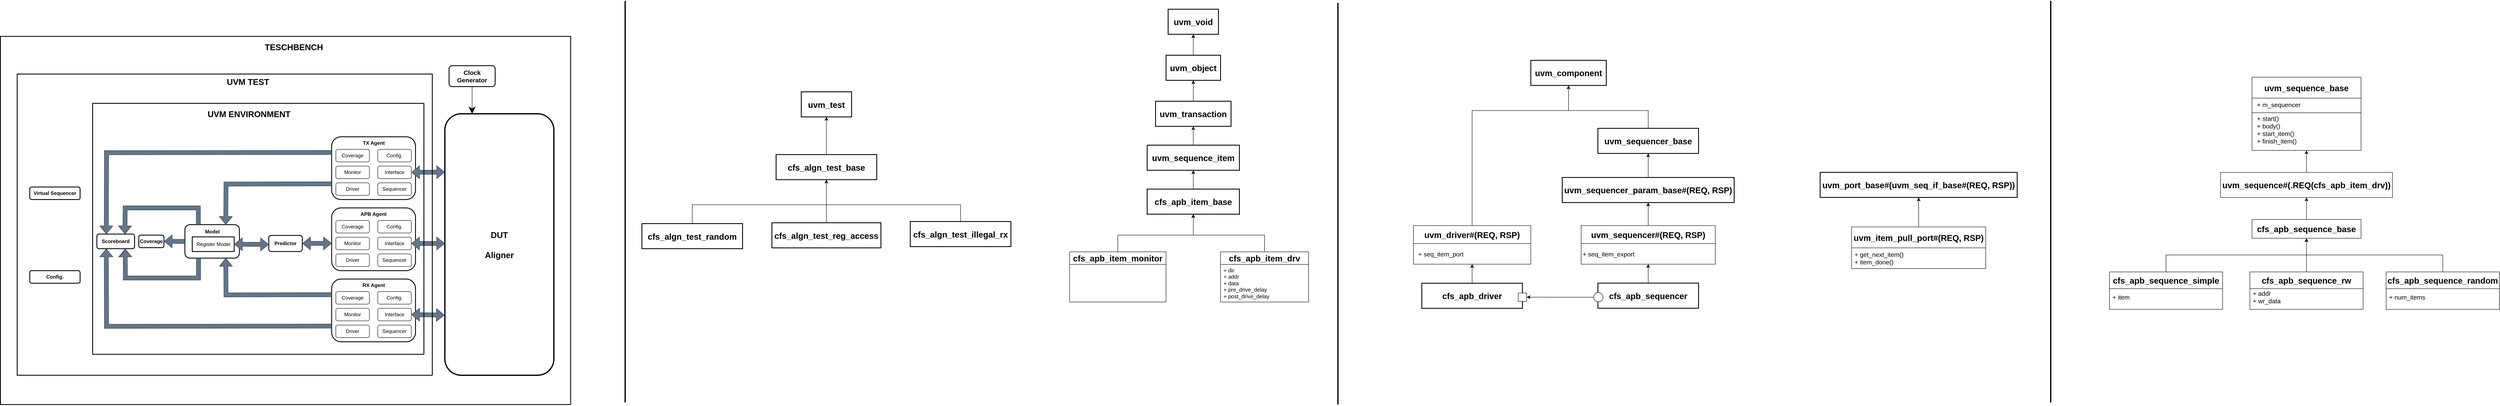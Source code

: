 <mxfile version="28.1.2">
  <diagram name="Page-1" id="d09i-FvGpK7I-06Naf2z">
    <mxGraphModel dx="1426" dy="798" grid="1" gridSize="10" guides="1" tooltips="1" connect="1" arrows="1" fold="1" page="1" pageScale="1" pageWidth="1700" pageHeight="1100" math="0" shadow="0">
      <root>
        <mxCell id="0" />
        <mxCell id="1" parent="0" />
        <mxCell id="IxgDzOvlVStUuDyqr5QU-64" value="&lt;b&gt;&lt;font style=&quot;font-size: 20px;&quot;&gt;TESCHBENCH&lt;/font&gt;&lt;/b&gt;" style="text;html=1;align=center;verticalAlign=middle;whiteSpace=wrap;rounded=0;" parent="1" vertex="1">
          <mxGeometry x="880" y="180" width="60" height="30" as="geometry" />
        </mxCell>
        <mxCell id="IxgDzOvlVStUuDyqr5QU-65" value="" style="edgeStyle=orthogonalEdgeStyle;rounded=0;orthogonalLoop=1;jettySize=auto;html=1;" parent="1" source="IxgDzOvlVStUuDyqr5QU-66" target="IxgDzOvlVStUuDyqr5QU-81" edge="1">
          <mxGeometry relative="1" as="geometry" />
        </mxCell>
        <mxCell id="IxgDzOvlVStUuDyqr5QU-66" value="&lt;font style=&quot;font-size: 20px;&quot;&gt;&lt;b&gt;DUT&lt;br&gt;&lt;br&gt;Aligner&lt;/b&gt;&lt;/font&gt;" style="rounded=1;whiteSpace=wrap;html=1;strokeWidth=3;" parent="1" vertex="1">
          <mxGeometry x="1270" y="355" width="260" height="625" as="geometry" />
        </mxCell>
        <mxCell id="IxgDzOvlVStUuDyqr5QU-67" value="" style="rounded=1;whiteSpace=wrap;html=1;strokeWidth=2;" parent="1" vertex="1">
          <mxGeometry x="1000" y="410" width="200" height="150" as="geometry" />
        </mxCell>
        <mxCell id="IxgDzOvlVStUuDyqr5QU-68" value="Sequencer" style="rounded=1;whiteSpace=wrap;html=1;" parent="1" vertex="1">
          <mxGeometry x="1110" y="520" width="80" height="30" as="geometry" />
        </mxCell>
        <mxCell id="IxgDzOvlVStUuDyqr5QU-69" value="Driver" style="rounded=1;whiteSpace=wrap;html=1;" parent="1" vertex="1">
          <mxGeometry x="1010" y="520" width="80" height="30" as="geometry" />
        </mxCell>
        <mxCell id="IxgDzOvlVStUuDyqr5QU-70" value="Monitor" style="rounded=1;whiteSpace=wrap;html=1;" parent="1" vertex="1">
          <mxGeometry x="1010" y="480" width="80" height="30" as="geometry" />
        </mxCell>
        <mxCell id="IxgDzOvlVStUuDyqr5QU-71" value="Coverage" style="rounded=1;whiteSpace=wrap;html=1;" parent="1" vertex="1">
          <mxGeometry x="1010" y="440" width="80" height="30" as="geometry" />
        </mxCell>
        <mxCell id="IxgDzOvlVStUuDyqr5QU-72" value="Config." style="rounded=1;whiteSpace=wrap;html=1;" parent="1" vertex="1">
          <mxGeometry x="1110" y="440" width="80" height="30" as="geometry" />
        </mxCell>
        <mxCell id="IxgDzOvlVStUuDyqr5QU-73" value="Interface" style="rounded=1;whiteSpace=wrap;html=1;" parent="1" vertex="1">
          <mxGeometry x="1110" y="480" width="80" height="30" as="geometry" />
        </mxCell>
        <mxCell id="IxgDzOvlVStUuDyqr5QU-74" value="" style="rounded=1;whiteSpace=wrap;html=1;strokeWidth=2;" parent="1" vertex="1">
          <mxGeometry x="1000" y="580" width="200" height="150" as="geometry" />
        </mxCell>
        <mxCell id="IxgDzOvlVStUuDyqr5QU-75" value="Sequencer" style="rounded=1;whiteSpace=wrap;html=1;" parent="1" vertex="1">
          <mxGeometry x="1110" y="690" width="80" height="30" as="geometry" />
        </mxCell>
        <mxCell id="IxgDzOvlVStUuDyqr5QU-76" value="&lt;b&gt;TX Agent&lt;/b&gt;" style="text;html=1;align=center;verticalAlign=middle;whiteSpace=wrap;rounded=0;" parent="1" vertex="1">
          <mxGeometry x="1062.5" y="410" width="75" height="30" as="geometry" />
        </mxCell>
        <mxCell id="IxgDzOvlVStUuDyqr5QU-77" value="Driver" style="rounded=1;whiteSpace=wrap;html=1;" parent="1" vertex="1">
          <mxGeometry x="1010" y="690" width="80" height="30" as="geometry" />
        </mxCell>
        <mxCell id="IxgDzOvlVStUuDyqr5QU-78" value="Monitor" style="rounded=1;whiteSpace=wrap;html=1;" parent="1" vertex="1">
          <mxGeometry x="1010" y="650" width="80" height="30" as="geometry" />
        </mxCell>
        <mxCell id="IxgDzOvlVStUuDyqr5QU-79" value="Coverage" style="rounded=1;whiteSpace=wrap;html=1;" parent="1" vertex="1">
          <mxGeometry x="1010" y="610" width="80" height="30" as="geometry" />
        </mxCell>
        <mxCell id="IxgDzOvlVStUuDyqr5QU-80" value="Config." style="rounded=1;whiteSpace=wrap;html=1;" parent="1" vertex="1">
          <mxGeometry x="1110" y="610" width="80" height="30" as="geometry" />
        </mxCell>
        <mxCell id="IxgDzOvlVStUuDyqr5QU-81" value="Interface" style="rounded=1;whiteSpace=wrap;html=1;" parent="1" vertex="1">
          <mxGeometry x="1110" y="650" width="80" height="30" as="geometry" />
        </mxCell>
        <mxCell id="IxgDzOvlVStUuDyqr5QU-82" value="" style="rounded=1;whiteSpace=wrap;html=1;strokeWidth=2;" parent="1" vertex="1">
          <mxGeometry x="1000" y="750" width="200" height="150" as="geometry" />
        </mxCell>
        <mxCell id="IxgDzOvlVStUuDyqr5QU-83" value="Sequencer" style="rounded=1;whiteSpace=wrap;html=1;" parent="1" vertex="1">
          <mxGeometry x="1110" y="860" width="80" height="30" as="geometry" />
        </mxCell>
        <mxCell id="IxgDzOvlVStUuDyqr5QU-84" value="&lt;b&gt;RX Agent&lt;/b&gt;" style="text;html=1;align=center;verticalAlign=middle;whiteSpace=wrap;rounded=0;" parent="1" vertex="1">
          <mxGeometry x="1062.5" y="750" width="75" height="30" as="geometry" />
        </mxCell>
        <mxCell id="IxgDzOvlVStUuDyqr5QU-85" value="Driver" style="rounded=1;whiteSpace=wrap;html=1;" parent="1" vertex="1">
          <mxGeometry x="1010" y="860" width="80" height="30" as="geometry" />
        </mxCell>
        <mxCell id="IxgDzOvlVStUuDyqr5QU-86" value="Monitor" style="rounded=1;whiteSpace=wrap;html=1;" parent="1" vertex="1">
          <mxGeometry x="1010" y="820" width="80" height="30" as="geometry" />
        </mxCell>
        <mxCell id="IxgDzOvlVStUuDyqr5QU-87" value="Coverage" style="rounded=1;whiteSpace=wrap;html=1;" parent="1" vertex="1">
          <mxGeometry x="1010" y="780" width="80" height="30" as="geometry" />
        </mxCell>
        <mxCell id="IxgDzOvlVStUuDyqr5QU-88" value="Config." style="rounded=1;whiteSpace=wrap;html=1;" parent="1" vertex="1">
          <mxGeometry x="1110" y="780" width="80" height="30" as="geometry" />
        </mxCell>
        <mxCell id="IxgDzOvlVStUuDyqr5QU-89" value="Interface" style="rounded=1;whiteSpace=wrap;html=1;" parent="1" vertex="1">
          <mxGeometry x="1110" y="820" width="80" height="30" as="geometry" />
        </mxCell>
        <mxCell id="IxgDzOvlVStUuDyqr5QU-90" value="" style="shape=flexArrow;endArrow=classic;startArrow=classic;html=1;rounded=0;entryX=1;entryY=0.5;entryDx=0;entryDy=0;fillColor=#647687;strokeColor=#314354;exitX=0;exitY=0.223;exitDx=0;exitDy=0;exitPerimeter=0;" parent="1" source="IxgDzOvlVStUuDyqr5QU-66" target="IxgDzOvlVStUuDyqr5QU-73" edge="1">
          <mxGeometry width="100" height="100" relative="1" as="geometry">
            <mxPoint x="1260" y="495" as="sourcePoint" />
            <mxPoint x="970" y="550" as="targetPoint" />
          </mxGeometry>
        </mxCell>
        <mxCell id="IxgDzOvlVStUuDyqr5QU-91" value="" style="shape=flexArrow;endArrow=classic;startArrow=classic;html=1;rounded=0;entryX=1;entryY=0.5;entryDx=0;entryDy=0;fillColor=#647687;strokeColor=#314354;exitX=0;exitY=0.496;exitDx=0;exitDy=0;exitPerimeter=0;" parent="1" source="IxgDzOvlVStUuDyqr5QU-66" target="IxgDzOvlVStUuDyqr5QU-81" edge="1">
          <mxGeometry width="100" height="100" relative="1" as="geometry">
            <mxPoint x="1250" y="660" as="sourcePoint" />
            <mxPoint x="1190" y="664.8" as="targetPoint" />
          </mxGeometry>
        </mxCell>
        <mxCell id="IxgDzOvlVStUuDyqr5QU-92" value="" style="shape=flexArrow;endArrow=classic;startArrow=classic;html=1;rounded=0;fillColor=#647687;strokeColor=#314354;exitX=-0.003;exitY=0.77;exitDx=0;exitDy=0;exitPerimeter=0;entryX=1;entryY=0.5;entryDx=0;entryDy=0;" parent="1" source="IxgDzOvlVStUuDyqr5QU-66" target="IxgDzOvlVStUuDyqr5QU-89" edge="1">
          <mxGeometry width="100" height="100" relative="1" as="geometry">
            <mxPoint x="1270" y="834.5" as="sourcePoint" />
            <mxPoint x="1191" y="836" as="targetPoint" />
          </mxGeometry>
        </mxCell>
        <mxCell id="IxgDzOvlVStUuDyqr5QU-93" value="&lt;b&gt;APB Agent&lt;/b&gt;" style="text;html=1;align=center;verticalAlign=middle;whiteSpace=wrap;rounded=0;" parent="1" vertex="1">
          <mxGeometry x="1065" y="580" width="70" height="30" as="geometry" />
        </mxCell>
        <mxCell id="IxgDzOvlVStUuDyqr5QU-94" value="&lt;b&gt;Predictor&lt;/b&gt;" style="rounded=1;whiteSpace=wrap;html=1;strokeWidth=2;" parent="1" vertex="1">
          <mxGeometry x="850" y="645.75" width="80" height="38.5" as="geometry" />
        </mxCell>
        <mxCell id="IxgDzOvlVStUuDyqr5QU-95" value="" style="rounded=1;whiteSpace=wrap;html=1;strokeWidth=2;" parent="1" vertex="1">
          <mxGeometry x="650" y="620" width="130" height="80" as="geometry" />
        </mxCell>
        <mxCell id="IxgDzOvlVStUuDyqr5QU-96" value="&lt;b&gt;Model&lt;/b&gt;" style="text;html=1;align=center;verticalAlign=middle;whiteSpace=wrap;rounded=0;" parent="1" vertex="1">
          <mxGeometry x="682.5" y="623" width="65" height="27" as="geometry" />
        </mxCell>
        <mxCell id="IxgDzOvlVStUuDyqr5QU-97" value="Register Model" style="rounded=0;whiteSpace=wrap;html=1;strokeWidth=2;" parent="1" vertex="1">
          <mxGeometry x="667.5" y="649.25" width="100" height="35" as="geometry" />
        </mxCell>
        <mxCell id="IxgDzOvlVStUuDyqr5QU-98" value="" style="shape=flexArrow;endArrow=classic;startArrow=classic;html=1;rounded=0;entryX=1;entryY=0.5;entryDx=0;entryDy=0;fillColor=#647687;strokeColor=#314354;exitX=0;exitY=0.565;exitDx=0;exitDy=0;exitPerimeter=0;" parent="1" source="IxgDzOvlVStUuDyqr5QU-74" edge="1">
          <mxGeometry width="100" height="100" relative="1" as="geometry">
            <mxPoint x="990" y="665" as="sourcePoint" />
            <mxPoint x="930" y="664.82" as="targetPoint" />
          </mxGeometry>
        </mxCell>
        <mxCell id="IxgDzOvlVStUuDyqr5QU-99" value="" style="shape=flexArrow;endArrow=classic;startArrow=classic;html=1;rounded=0;fillColor=#647687;strokeColor=#314354;exitX=0;exitY=0.565;exitDx=0;exitDy=0;exitPerimeter=0;entryX=1;entryY=0.5;entryDx=0;entryDy=0;" parent="1" target="IxgDzOvlVStUuDyqr5QU-97" edge="1">
          <mxGeometry width="100" height="100" relative="1" as="geometry">
            <mxPoint x="850" y="667.31" as="sourcePoint" />
            <mxPoint x="790" y="667" as="targetPoint" />
          </mxGeometry>
        </mxCell>
        <mxCell id="IxgDzOvlVStUuDyqr5QU-100" value="" style="shape=flexArrow;endArrow=classic;html=1;rounded=0;exitX=0;exitY=0.75;exitDx=0;exitDy=0;fillColor=#647687;strokeColor=#314354;entryX=0.75;entryY=0;entryDx=0;entryDy=0;" parent="1" source="IxgDzOvlVStUuDyqr5QU-67" target="IxgDzOvlVStUuDyqr5QU-95" edge="1">
          <mxGeometry width="50" height="50" relative="1" as="geometry">
            <mxPoint x="820" y="480" as="sourcePoint" />
            <mxPoint x="760" y="600" as="targetPoint" />
            <Array as="points">
              <mxPoint x="748" y="523" />
            </Array>
          </mxGeometry>
        </mxCell>
        <mxCell id="IxgDzOvlVStUuDyqr5QU-101" value="" style="shape=flexArrow;endArrow=classic;html=1;rounded=0;exitX=0;exitY=0.25;exitDx=0;exitDy=0;entryX=0.75;entryY=1;entryDx=0;entryDy=0;fillColor=#647687;strokeColor=#314354;" parent="1" source="IxgDzOvlVStUuDyqr5QU-82" target="IxgDzOvlVStUuDyqr5QU-95" edge="1">
          <mxGeometry width="50" height="50" relative="1" as="geometry">
            <mxPoint x="935" y="820" as="sourcePoint" />
            <mxPoint x="650" y="955" as="targetPoint" />
            <Array as="points">
              <mxPoint x="748" y="788" />
            </Array>
          </mxGeometry>
        </mxCell>
        <mxCell id="IxgDzOvlVStUuDyqr5QU-102" value="" style="shape=flexArrow;endArrow=classic;html=1;rounded=0;exitX=0;exitY=0.75;exitDx=0;exitDy=0;fillColor=#647687;strokeColor=#314354;entryX=0.25;entryY=1;entryDx=0;entryDy=0;" parent="1" source="IxgDzOvlVStUuDyqr5QU-82" target="IxgDzOvlVStUuDyqr5QU-106" edge="1">
          <mxGeometry width="50" height="50" relative="1" as="geometry">
            <mxPoint x="935" y="850" as="sourcePoint" />
            <mxPoint x="490" y="680" as="targetPoint" />
            <Array as="points">
              <mxPoint x="463" y="863" />
            </Array>
          </mxGeometry>
        </mxCell>
        <mxCell id="IxgDzOvlVStUuDyqr5QU-103" value="" style="shape=flexArrow;endArrow=classic;html=1;rounded=0;exitX=0;exitY=0.25;exitDx=0;exitDy=0;fillColor=#647687;strokeColor=#314354;entryX=0.25;entryY=0;entryDx=0;entryDy=0;" parent="1" source="IxgDzOvlVStUuDyqr5QU-67" target="IxgDzOvlVStUuDyqr5QU-106" edge="1">
          <mxGeometry width="50" height="50" relative="1" as="geometry">
            <mxPoint x="930" y="470" as="sourcePoint" />
            <mxPoint x="470" y="640" as="targetPoint" />
            <Array as="points">
              <mxPoint x="463" y="448" />
            </Array>
          </mxGeometry>
        </mxCell>
        <mxCell id="IxgDzOvlVStUuDyqr5QU-104" value="&lt;b&gt;Coverage&lt;/b&gt;" style="rounded=1;whiteSpace=wrap;html=1;strokeWidth=2;" parent="1" vertex="1">
          <mxGeometry x="540" y="645" width="60" height="30" as="geometry" />
        </mxCell>
        <mxCell id="IxgDzOvlVStUuDyqr5QU-105" value="" style="shape=flexArrow;endArrow=classic;html=1;rounded=0;exitX=0;exitY=0.5;exitDx=0;exitDy=0;entryX=1;entryY=0.5;entryDx=0;entryDy=0;fillColor=#647687;strokeColor=#314354;" parent="1" source="IxgDzOvlVStUuDyqr5QU-95" target="IxgDzOvlVStUuDyqr5QU-104" edge="1">
          <mxGeometry width="50" height="50" relative="1" as="geometry">
            <mxPoint x="530" y="740" as="sourcePoint" />
            <mxPoint x="580" y="690" as="targetPoint" />
          </mxGeometry>
        </mxCell>
        <mxCell id="IxgDzOvlVStUuDyqr5QU-106" value="&lt;b&gt;Scoreboard&lt;/b&gt;" style="rounded=1;whiteSpace=wrap;html=1;strokeWidth=2;" parent="1" vertex="1">
          <mxGeometry x="440" y="642.5" width="90" height="35" as="geometry" />
        </mxCell>
        <mxCell id="IxgDzOvlVStUuDyqr5QU-107" value="" style="shape=flexArrow;endArrow=classic;html=1;rounded=0;exitX=0.25;exitY=0;exitDx=0;exitDy=0;fillColor=#647687;strokeColor=#314354;entryX=0.75;entryY=0;entryDx=0;entryDy=0;" parent="1" edge="1">
          <mxGeometry width="50" height="50" relative="1" as="geometry">
            <mxPoint x="682" y="620" as="sourcePoint" />
            <mxPoint x="507" y="642.5" as="targetPoint" />
            <Array as="points">
              <mxPoint x="682" y="580" />
              <mxPoint x="507.5" y="580" />
            </Array>
          </mxGeometry>
        </mxCell>
        <mxCell id="IxgDzOvlVStUuDyqr5QU-108" value="" style="shape=flexArrow;endArrow=classic;html=1;rounded=0;exitX=0.25;exitY=1;exitDx=0;exitDy=0;fillColor=#647687;strokeColor=#314354;entryX=0.75;entryY=1;entryDx=0;entryDy=0;" parent="1" source="IxgDzOvlVStUuDyqr5QU-95" target="IxgDzOvlVStUuDyqr5QU-106" edge="1">
          <mxGeometry width="50" height="50" relative="1" as="geometry">
            <mxPoint x="682.5" y="787.5" as="sourcePoint" />
            <mxPoint x="507.5" y="810" as="targetPoint" />
            <Array as="points">
              <mxPoint x="682.5" y="747.5" />
              <mxPoint x="508" y="747.5" />
            </Array>
          </mxGeometry>
        </mxCell>
        <mxCell id="IxgDzOvlVStUuDyqr5QU-109" value="" style="endArrow=none;html=1;rounded=0;strokeWidth=2;" parent="1" edge="1">
          <mxGeometry width="50" height="50" relative="1" as="geometry">
            <mxPoint x="1240" y="980" as="sourcePoint" />
            <mxPoint x="1240" y="980" as="targetPoint" />
            <Array as="points">
              <mxPoint x="250" y="980" />
              <mxPoint x="250" y="260" />
              <mxPoint x="1240" y="260" />
            </Array>
          </mxGeometry>
        </mxCell>
        <mxCell id="IxgDzOvlVStUuDyqr5QU-110" value="&lt;b&gt;Virtual Sequencer&lt;/b&gt;" style="rounded=1;whiteSpace=wrap;html=1;strokeWidth=2;" parent="1" vertex="1">
          <mxGeometry x="280" y="530" width="120" height="30" as="geometry" />
        </mxCell>
        <mxCell id="IxgDzOvlVStUuDyqr5QU-111" value="&lt;b&gt;Config.&lt;/b&gt;" style="rounded=1;whiteSpace=wrap;html=1;strokeWidth=2;" parent="1" vertex="1">
          <mxGeometry x="280" y="730" width="120" height="30" as="geometry" />
        </mxCell>
        <mxCell id="IxgDzOvlVStUuDyqr5QU-112" value="&lt;font style=&quot;font-size: 20px;&quot;&gt;&lt;b&gt;UVM ENVIRONMENT&lt;/b&gt;&lt;/font&gt;" style="text;html=1;align=center;verticalAlign=middle;whiteSpace=wrap;rounded=0;" parent="1" vertex="1">
          <mxGeometry x="700" y="340" width="206.25" height="30" as="geometry" />
        </mxCell>
        <mxCell id="IxgDzOvlVStUuDyqr5QU-113" value="" style="endArrow=none;html=1;rounded=0;strokeWidth=2;" parent="1" edge="1">
          <mxGeometry width="50" height="50" relative="1" as="geometry">
            <mxPoint x="1220" y="930" as="sourcePoint" />
            <mxPoint x="1220" y="930" as="targetPoint" />
            <Array as="points">
              <mxPoint x="430" y="930" />
              <mxPoint x="430" y="330" />
              <mxPoint x="1220" y="330" />
            </Array>
          </mxGeometry>
        </mxCell>
        <mxCell id="IxgDzOvlVStUuDyqr5QU-114" value="&lt;font style=&quot;font-size: 20px;&quot;&gt;&lt;b&gt;UVM TEST&lt;/b&gt;&lt;/font&gt;" style="text;whiteSpace=wrap;html=1;" parent="1" vertex="1">
          <mxGeometry x="747.5" y="260" width="230" height="50" as="geometry" />
        </mxCell>
        <mxCell id="IxgDzOvlVStUuDyqr5QU-115" value="" style="endArrow=none;html=1;rounded=0;strokeWidth=2;" parent="1" edge="1">
          <mxGeometry width="50" height="50" relative="1" as="geometry">
            <mxPoint x="1570" y="1050" as="sourcePoint" />
            <mxPoint x="1570" y="1050" as="targetPoint" />
            <Array as="points">
              <mxPoint x="210" y="1050" />
              <mxPoint x="210" y="170" />
              <mxPoint x="1570" y="170" />
            </Array>
          </mxGeometry>
        </mxCell>
        <mxCell id="IxgDzOvlVStUuDyqr5QU-116" value="&lt;font style=&quot;font-size: 15px;&quot;&gt;Clock Generator&lt;/font&gt;" style="rounded=1;whiteSpace=wrap;html=1;strokeWidth=2;fontStyle=1" parent="1" vertex="1">
          <mxGeometry x="1280" y="240" width="110" height="50" as="geometry" />
        </mxCell>
        <mxCell id="IxgDzOvlVStUuDyqr5QU-117" value="" style="endArrow=classic;html=1;rounded=0;entryX=0.25;entryY=0;entryDx=0;entryDy=0;exitX=0.5;exitY=1;exitDx=0;exitDy=0;endSize=14;" parent="1" source="IxgDzOvlVStUuDyqr5QU-116" target="IxgDzOvlVStUuDyqr5QU-66" edge="1">
          <mxGeometry width="50" height="50" relative="1" as="geometry">
            <mxPoint x="1420" y="330" as="sourcePoint" />
            <mxPoint x="1470" y="280" as="targetPoint" />
          </mxGeometry>
        </mxCell>
        <mxCell id="IxgDzOvlVStUuDyqr5QU-118" value="&lt;font style=&quot;font-size: 20px;&quot;&gt;&lt;b&gt;uvm_test&lt;/b&gt;&lt;/font&gt;" style="rounded=0;whiteSpace=wrap;html=1;strokeWidth=2;" parent="1" vertex="1">
          <mxGeometry x="2120" y="302.5" width="120" height="60" as="geometry" />
        </mxCell>
        <mxCell id="IxgDzOvlVStUuDyqr5QU-119" value="&lt;font style=&quot;font-size: 20px;&quot;&gt;&lt;b&gt;cfs_algn_test_base&lt;/b&gt;&lt;/font&gt;" style="rounded=0;whiteSpace=wrap;html=1;strokeWidth=2;" parent="1" vertex="1">
          <mxGeometry x="2060" y="452.5" width="240" height="60" as="geometry" />
        </mxCell>
        <mxCell id="IxgDzOvlVStUuDyqr5QU-120" value="" style="endArrow=classic;html=1;rounded=0;entryX=0.5;entryY=1;entryDx=0;entryDy=0;exitX=0.5;exitY=0;exitDx=0;exitDy=0;" parent="1" source="IxgDzOvlVStUuDyqr5QU-119" target="IxgDzOvlVStUuDyqr5QU-118" edge="1">
          <mxGeometry width="50" height="50" relative="1" as="geometry">
            <mxPoint x="2060" y="442.5" as="sourcePoint" />
            <mxPoint x="2110" y="392.5" as="targetPoint" />
          </mxGeometry>
        </mxCell>
        <mxCell id="IxgDzOvlVStUuDyqr5QU-121" value="&lt;font style=&quot;font-size: 20px;&quot;&gt;&lt;b&gt;cfs_algn_test_reg_access&lt;/b&gt;&lt;/font&gt;" style="rounded=0;whiteSpace=wrap;html=1;strokeWidth=2;" parent="1" vertex="1">
          <mxGeometry x="2050" y="615.5" width="260" height="60" as="geometry" />
        </mxCell>
        <mxCell id="IxgDzOvlVStUuDyqr5QU-122" value="&lt;font style=&quot;font-size: 20px;&quot;&gt;&lt;b&gt;cfs_algn_test_illegal_rx&lt;/b&gt;&lt;/font&gt;" style="rounded=0;whiteSpace=wrap;html=1;strokeWidth=2;" parent="1" vertex="1">
          <mxGeometry x="2380" y="612.5" width="240" height="60" as="geometry" />
        </mxCell>
        <mxCell id="IxgDzOvlVStUuDyqr5QU-123" value="&lt;font style=&quot;font-size: 20px;&quot;&gt;&lt;b&gt;cfs_algn_test_random&lt;/b&gt;&lt;/font&gt;" style="rounded=0;whiteSpace=wrap;html=1;strokeWidth=2;" parent="1" vertex="1">
          <mxGeometry x="1740" y="617.5" width="240" height="60" as="geometry" />
        </mxCell>
        <mxCell id="IxgDzOvlVStUuDyqr5QU-124" value="" style="endArrow=classic;html=1;rounded=0;entryX=0.5;entryY=1;entryDx=0;entryDy=0;exitX=0.5;exitY=0;exitDx=0;exitDy=0;" parent="1" source="IxgDzOvlVStUuDyqr5QU-121" target="IxgDzOvlVStUuDyqr5QU-119" edge="1">
          <mxGeometry width="50" height="50" relative="1" as="geometry">
            <mxPoint x="2050" y="582.5" as="sourcePoint" />
            <mxPoint x="2100" y="532.5" as="targetPoint" />
          </mxGeometry>
        </mxCell>
        <mxCell id="IxgDzOvlVStUuDyqr5QU-125" value="" style="endArrow=none;html=1;rounded=0;exitX=0.5;exitY=0;exitDx=0;exitDy=0;" parent="1" source="IxgDzOvlVStUuDyqr5QU-122" edge="1">
          <mxGeometry width="50" height="50" relative="1" as="geometry">
            <mxPoint x="2360" y="522.5" as="sourcePoint" />
            <mxPoint x="2180" y="572.5" as="targetPoint" />
            <Array as="points">
              <mxPoint x="2500" y="572.5" />
            </Array>
          </mxGeometry>
        </mxCell>
        <mxCell id="IxgDzOvlVStUuDyqr5QU-126" value="" style="endArrow=none;html=1;rounded=0;exitX=0.5;exitY=0;exitDx=0;exitDy=0;" parent="1" source="IxgDzOvlVStUuDyqr5QU-123" edge="1">
          <mxGeometry width="50" height="50" relative="1" as="geometry">
            <mxPoint x="1940" y="572.5" as="sourcePoint" />
            <mxPoint x="2180" y="572.5" as="targetPoint" />
            <Array as="points">
              <mxPoint x="1860" y="572.5" />
            </Array>
          </mxGeometry>
        </mxCell>
        <mxCell id="ityYOa6PtRdiH1S2aEEl-2" value="&lt;font style=&quot;font-size: 20px;&quot;&gt;&lt;b&gt;uvm_void&lt;/b&gt;&lt;/font&gt;" style="rounded=0;whiteSpace=wrap;html=1;strokeWidth=2;" parent="1" vertex="1">
          <mxGeometry x="2995" y="105" width="120" height="60" as="geometry" />
        </mxCell>
        <mxCell id="ityYOa6PtRdiH1S2aEEl-4" value="&lt;font style=&quot;font-size: 20px;&quot;&gt;&lt;b&gt;uvm_object&lt;/b&gt;&lt;/font&gt;" style="rounded=0;whiteSpace=wrap;html=1;strokeWidth=2;" parent="1" vertex="1">
          <mxGeometry x="2990" y="215" width="130" height="60" as="geometry" />
        </mxCell>
        <mxCell id="ityYOa6PtRdiH1S2aEEl-5" value="&lt;font style=&quot;font-size: 20px;&quot;&gt;&lt;b&gt;uvm_transaction&lt;/b&gt;&lt;/font&gt;" style="rounded=0;whiteSpace=wrap;html=1;strokeWidth=2;" parent="1" vertex="1">
          <mxGeometry x="2965" y="325" width="180" height="60" as="geometry" />
        </mxCell>
        <mxCell id="ityYOa6PtRdiH1S2aEEl-6" value="&lt;font style=&quot;font-size: 20px;&quot;&gt;&lt;b&gt;uvm_sequence_item&lt;/b&gt;&lt;/font&gt;" style="rounded=0;whiteSpace=wrap;html=1;strokeWidth=2;" parent="1" vertex="1">
          <mxGeometry x="2945" y="430" width="220" height="60" as="geometry" />
        </mxCell>
        <mxCell id="ityYOa6PtRdiH1S2aEEl-7" value="&lt;font style=&quot;font-size: 20px;&quot;&gt;&lt;b&gt;cfs_apb_item_base&lt;/b&gt;&lt;/font&gt;" style="rounded=0;whiteSpace=wrap;html=1;strokeWidth=2;" parent="1" vertex="1">
          <mxGeometry x="2945" y="535" width="220" height="60" as="geometry" />
        </mxCell>
        <mxCell id="ityYOa6PtRdiH1S2aEEl-8" value="" style="endArrow=classic;html=1;rounded=0;entryX=0.5;entryY=1;entryDx=0;entryDy=0;exitX=0.5;exitY=0;exitDx=0;exitDy=0;" parent="1" source="ityYOa6PtRdiH1S2aEEl-4" target="ityYOa6PtRdiH1S2aEEl-2" edge="1">
          <mxGeometry width="50" height="50" relative="1" as="geometry">
            <mxPoint x="2875" y="225" as="sourcePoint" />
            <mxPoint x="2925" y="175" as="targetPoint" />
          </mxGeometry>
        </mxCell>
        <mxCell id="ityYOa6PtRdiH1S2aEEl-10" value="" style="endArrow=classic;html=1;rounded=0;entryX=0.5;entryY=1;entryDx=0;entryDy=0;exitX=0.5;exitY=0;exitDx=0;exitDy=0;" parent="1" source="ityYOa6PtRdiH1S2aEEl-5" target="ityYOa6PtRdiH1S2aEEl-4" edge="1">
          <mxGeometry width="50" height="50" relative="1" as="geometry">
            <mxPoint x="3045" y="295" as="sourcePoint" />
            <mxPoint x="3045" y="245" as="targetPoint" />
          </mxGeometry>
        </mxCell>
        <mxCell id="ityYOa6PtRdiH1S2aEEl-11" value="" style="endArrow=classic;html=1;rounded=0;entryX=0.5;entryY=1;entryDx=0;entryDy=0;exitX=0.5;exitY=0;exitDx=0;exitDy=0;" parent="1" source="ityYOa6PtRdiH1S2aEEl-6" target="ityYOa6PtRdiH1S2aEEl-5" edge="1">
          <mxGeometry width="50" height="50" relative="1" as="geometry">
            <mxPoint x="3015" y="375" as="sourcePoint" />
            <mxPoint x="3015" y="325" as="targetPoint" />
          </mxGeometry>
        </mxCell>
        <mxCell id="ityYOa6PtRdiH1S2aEEl-12" value="" style="endArrow=classic;html=1;rounded=0;entryX=0.5;entryY=1;entryDx=0;entryDy=0;exitX=0.5;exitY=0;exitDx=0;exitDy=0;" parent="1" source="ityYOa6PtRdiH1S2aEEl-7" target="ityYOa6PtRdiH1S2aEEl-6" edge="1">
          <mxGeometry width="50" height="50" relative="1" as="geometry">
            <mxPoint x="3075" y="545" as="sourcePoint" />
            <mxPoint x="3075" y="495" as="targetPoint" />
          </mxGeometry>
        </mxCell>
        <mxCell id="ityYOa6PtRdiH1S2aEEl-14" value="&lt;font style=&quot;font-size: 20px;&quot;&gt;cfs_apb_item_drv&lt;/font&gt;" style="swimlane;whiteSpace=wrap;html=1;startSize=30;" parent="1" vertex="1">
          <mxGeometry x="3120" y="685" width="210" height="120" as="geometry" />
        </mxCell>
        <mxCell id="ityYOa6PtRdiH1S2aEEl-19" value="&lt;div align=&quot;left&quot;&gt;&lt;font style=&quot;font-size: 13px;&quot;&gt;+ dir&lt;br&gt;+ addr&lt;br&gt;+ data&lt;br&gt;+ pre_drive_delay&lt;br&gt;+ post_drive_delay&lt;/font&gt;&lt;/div&gt;" style="text;html=1;align=left;verticalAlign=middle;whiteSpace=wrap;rounded=0;" parent="ityYOa6PtRdiH1S2aEEl-14" vertex="1">
          <mxGeometry x="5" y="60" width="135" height="30" as="geometry" />
        </mxCell>
        <mxCell id="ityYOa6PtRdiH1S2aEEl-15" value="&lt;font style=&quot;font-size: 20px;&quot;&gt;cfs_apb_item_monitor&lt;/font&gt;" style="swimlane;whiteSpace=wrap;html=1;startSize=30;" parent="1" vertex="1">
          <mxGeometry x="2760" y="685" width="230" height="120" as="geometry" />
        </mxCell>
        <mxCell id="ityYOa6PtRdiH1S2aEEl-16" value="" style="endArrow=classic;html=1;rounded=0;exitX=0.5;exitY=0;exitDx=0;exitDy=0;entryX=0.5;entryY=1;entryDx=0;entryDy=0;" parent="1" source="ityYOa6PtRdiH1S2aEEl-14" target="ityYOa6PtRdiH1S2aEEl-7" edge="1">
          <mxGeometry width="50" height="50" relative="1" as="geometry">
            <mxPoint x="3065" y="685" as="sourcePoint" />
            <mxPoint x="3115" y="635" as="targetPoint" />
            <Array as="points">
              <mxPoint x="3225" y="645" />
              <mxPoint x="3055" y="645" />
            </Array>
          </mxGeometry>
        </mxCell>
        <mxCell id="ityYOa6PtRdiH1S2aEEl-17" value="" style="endArrow=classic;html=1;rounded=0;entryX=0.5;entryY=1;entryDx=0;entryDy=0;exitX=0.5;exitY=0;exitDx=0;exitDy=0;" parent="1" source="ityYOa6PtRdiH1S2aEEl-15" target="ityYOa6PtRdiH1S2aEEl-7" edge="1">
          <mxGeometry width="50" height="50" relative="1" as="geometry">
            <mxPoint x="2925" y="665" as="sourcePoint" />
            <mxPoint x="2975" y="615" as="targetPoint" />
            <Array as="points">
              <mxPoint x="2875" y="645" />
              <mxPoint x="3055" y="645" />
            </Array>
          </mxGeometry>
        </mxCell>
        <mxCell id="uJ2xKUdecuiYYnJupdN_-1" value="&lt;font style=&quot;font-size: 20px;&quot;&gt;&lt;b&gt;uvm_component&lt;/b&gt;&lt;/font&gt;" style="rounded=0;whiteSpace=wrap;html=1;strokeWidth=2;" parent="1" vertex="1">
          <mxGeometry x="3860" y="227.25" width="180" height="60" as="geometry" />
        </mxCell>
        <mxCell id="uJ2xKUdecuiYYnJupdN_-16" value="" style="endArrow=classic;html=1;rounded=0;exitX=0.5;exitY=0;exitDx=0;exitDy=0;entryX=0.5;entryY=1;entryDx=0;entryDy=0;" parent="1" source="uJ2xKUdecuiYYnJupdN_-30" target="uJ2xKUdecuiYYnJupdN_-1" edge="1">
          <mxGeometry width="50" height="50" relative="1" as="geometry">
            <mxPoint x="3690" y="487.25" as="sourcePoint" />
            <mxPoint x="3920" y="307.25" as="targetPoint" />
            <Array as="points">
              <mxPoint x="3720" y="347.25" />
              <mxPoint x="3950" y="347.25" />
            </Array>
          </mxGeometry>
        </mxCell>
        <mxCell id="uJ2xKUdecuiYYnJupdN_-17" value="" style="endArrow=classic;html=1;rounded=0;entryX=0.5;entryY=1;entryDx=0;entryDy=0;exitX=0.5;exitY=0;exitDx=0;exitDy=0;" parent="1" source="uJ2xKUdecuiYYnJupdN_-18" target="uJ2xKUdecuiYYnJupdN_-1" edge="1">
          <mxGeometry width="50" height="50" relative="1" as="geometry">
            <mxPoint x="4140" y="377.25" as="sourcePoint" />
            <mxPoint x="4150" y="447.25" as="targetPoint" />
            <Array as="points">
              <mxPoint x="4140" y="347.25" />
              <mxPoint x="3950" y="347.25" />
            </Array>
          </mxGeometry>
        </mxCell>
        <mxCell id="uJ2xKUdecuiYYnJupdN_-18" value="&lt;font style=&quot;font-size: 20px;&quot;&gt;&lt;b&gt;uvm_sequencer_base&lt;/b&gt;&lt;/font&gt;" style="rounded=0;whiteSpace=wrap;html=1;strokeWidth=2;" parent="1" vertex="1">
          <mxGeometry x="4020" y="389.75" width="240" height="60" as="geometry" />
        </mxCell>
        <mxCell id="uJ2xKUdecuiYYnJupdN_-19" value="&lt;font style=&quot;font-size: 20px;&quot;&gt;&lt;b&gt;uvm_sequencer_param_base#(REQ, RSP)&lt;/b&gt;&lt;/font&gt;" style="rounded=0;whiteSpace=wrap;html=1;strokeWidth=2;" parent="1" vertex="1">
          <mxGeometry x="3935" y="507.25" width="410" height="60" as="geometry" />
        </mxCell>
        <mxCell id="uJ2xKUdecuiYYnJupdN_-21" value="" style="endArrow=classic;html=1;rounded=0;entryX=0.5;entryY=1;entryDx=0;entryDy=0;exitX=0.5;exitY=0;exitDx=0;exitDy=0;" parent="1" source="uJ2xKUdecuiYYnJupdN_-19" target="uJ2xKUdecuiYYnJupdN_-18" edge="1">
          <mxGeometry width="50" height="50" relative="1" as="geometry">
            <mxPoint x="3870" y="537.25" as="sourcePoint" />
            <mxPoint x="3920" y="487.25" as="targetPoint" />
          </mxGeometry>
        </mxCell>
        <mxCell id="uJ2xKUdecuiYYnJupdN_-23" value="&lt;font style=&quot;font-size: 20px;&quot;&gt;uvm_sequencer#(REQ, RSP)&lt;/font&gt;" style="swimlane;whiteSpace=wrap;html=1;startSize=43;" parent="1" vertex="1">
          <mxGeometry x="3980" y="622.25" width="320" height="92.25" as="geometry" />
        </mxCell>
        <mxCell id="uJ2xKUdecuiYYnJupdN_-25" value="&lt;font style=&quot;font-size: 15px;&quot;&gt;+ seq_item_export&lt;/font&gt;" style="text;html=1;align=center;verticalAlign=middle;resizable=0;points=[];autosize=1;strokeColor=none;fillColor=none;" parent="uJ2xKUdecuiYYnJupdN_-23" vertex="1">
          <mxGeometry x="-10" y="52.25" width="150" height="30" as="geometry" />
        </mxCell>
        <mxCell id="uJ2xKUdecuiYYnJupdN_-24" value="" style="endArrow=classic;html=1;rounded=0;entryX=0.5;entryY=1;entryDx=0;entryDy=0;exitX=0.5;exitY=0;exitDx=0;exitDy=0;" parent="1" source="uJ2xKUdecuiYYnJupdN_-23" target="uJ2xKUdecuiYYnJupdN_-19" edge="1">
          <mxGeometry width="50" height="50" relative="1" as="geometry">
            <mxPoint x="3770" y="597.25" as="sourcePoint" />
            <mxPoint x="3820" y="547.25" as="targetPoint" />
          </mxGeometry>
        </mxCell>
        <mxCell id="uJ2xKUdecuiYYnJupdN_-26" value="&lt;font style=&quot;font-size: 20px;&quot;&gt;&lt;b&gt;cfs_apb_sequencer&lt;/b&gt;&lt;/font&gt;" style="rounded=0;whiteSpace=wrap;html=1;strokeWidth=2;" parent="1" vertex="1">
          <mxGeometry x="4020" y="759.75" width="240" height="60" as="geometry" />
        </mxCell>
        <mxCell id="uJ2xKUdecuiYYnJupdN_-27" value="" style="endArrow=classic;html=1;rounded=0;entryX=0.5;entryY=1;entryDx=0;entryDy=0;exitX=0.5;exitY=0;exitDx=0;exitDy=0;" parent="1" source="uJ2xKUdecuiYYnJupdN_-26" target="uJ2xKUdecuiYYnJupdN_-23" edge="1">
          <mxGeometry width="50" height="50" relative="1" as="geometry">
            <mxPoint x="3850" y="787.25" as="sourcePoint" />
            <mxPoint x="3900" y="737.25" as="targetPoint" />
          </mxGeometry>
        </mxCell>
        <mxCell id="uJ2xKUdecuiYYnJupdN_-30" value="&lt;font style=&quot;font-size: 20px;&quot;&gt;uvm_driver#(REQ, RSP)&lt;/font&gt;" style="swimlane;whiteSpace=wrap;html=1;startSize=43;" parent="1" vertex="1">
          <mxGeometry x="3580" y="622.25" width="280" height="92.25" as="geometry" />
        </mxCell>
        <mxCell id="uJ2xKUdecuiYYnJupdN_-31" value="&lt;font style=&quot;font-size: 15px;&quot;&gt;+ seq_item_port&lt;/font&gt;" style="text;html=1;align=center;verticalAlign=middle;resizable=0;points=[];autosize=1;strokeColor=none;fillColor=none;" parent="uJ2xKUdecuiYYnJupdN_-30" vertex="1">
          <mxGeometry y="52.25" width="130" height="30" as="geometry" />
        </mxCell>
        <mxCell id="uJ2xKUdecuiYYnJupdN_-33" value="&lt;font style=&quot;font-size: 20px;&quot;&gt;&lt;b&gt;cfs_apb_driver&lt;/b&gt;&lt;/font&gt;" style="rounded=0;whiteSpace=wrap;html=1;strokeWidth=2;" parent="1" vertex="1">
          <mxGeometry x="3600" y="760" width="240" height="60" as="geometry" />
        </mxCell>
        <mxCell id="uJ2xKUdecuiYYnJupdN_-34" value="" style="endArrow=classic;html=1;rounded=0;exitX=0.5;exitY=0;exitDx=0;exitDy=0;entryX=0.5;entryY=1;entryDx=0;entryDy=0;" parent="1" source="uJ2xKUdecuiYYnJupdN_-33" target="uJ2xKUdecuiYYnJupdN_-30" edge="1">
          <mxGeometry width="50" height="50" relative="1" as="geometry">
            <mxPoint x="3430" y="787.5" as="sourcePoint" />
            <mxPoint x="3720" y="737.25" as="targetPoint" />
          </mxGeometry>
        </mxCell>
        <mxCell id="uJ2xKUdecuiYYnJupdN_-39" style="edgeStyle=orthogonalEdgeStyle;rounded=0;orthogonalLoop=1;jettySize=auto;html=1;entryX=1;entryY=0.5;entryDx=0;entryDy=0;" parent="1" source="uJ2xKUdecuiYYnJupdN_-36" target="uJ2xKUdecuiYYnJupdN_-38" edge="1">
          <mxGeometry relative="1" as="geometry">
            <mxPoint x="3860" y="792.245" as="targetPoint" />
          </mxGeometry>
        </mxCell>
        <mxCell id="uJ2xKUdecuiYYnJupdN_-36" value="" style="ellipse;whiteSpace=wrap;html=1;aspect=fixed;" parent="1" vertex="1">
          <mxGeometry x="4010" y="782.25" width="22.25" height="22.25" as="geometry" />
        </mxCell>
        <mxCell id="uJ2xKUdecuiYYnJupdN_-38" value="" style="whiteSpace=wrap;html=1;aspect=fixed;" parent="1" vertex="1">
          <mxGeometry x="3830" y="783.37" width="20" height="20" as="geometry" />
        </mxCell>
        <mxCell id="uJ2xKUdecuiYYnJupdN_-40" value="&lt;font style=&quot;font-size: 20px;&quot;&gt;&lt;b&gt;uvm_port_base#(uvm_seq_if_base#(REQ, RSP))&lt;/b&gt;&lt;/font&gt;" style="rounded=0;whiteSpace=wrap;html=1;strokeWidth=2;" parent="1" vertex="1">
          <mxGeometry x="4550" y="495" width="470" height="60" as="geometry" />
        </mxCell>
        <mxCell id="uJ2xKUdecuiYYnJupdN_-42" value="" style="endArrow=classic;html=1;rounded=0;entryX=0.5;entryY=1;entryDx=0;entryDy=0;exitX=0.5;exitY=0;exitDx=0;exitDy=0;" parent="1" source="uJ2xKUdecuiYYnJupdN_-43" target="uJ2xKUdecuiYYnJupdN_-40" edge="1">
          <mxGeometry width="50" height="50" relative="1" as="geometry">
            <mxPoint x="4785" y="635" as="sourcePoint" />
            <mxPoint x="4570" y="615" as="targetPoint" />
          </mxGeometry>
        </mxCell>
        <mxCell id="uJ2xKUdecuiYYnJupdN_-43" value="&lt;font style=&quot;font-size: 20px;&quot;&gt;&lt;b&gt;uvm_item_pull_port#(REQ, RSP)&lt;/b&gt;&lt;/font&gt;" style="swimlane;whiteSpace=wrap;html=1;startSize=50;" parent="1" vertex="1">
          <mxGeometry x="4625" y="625.5" width="320" height="99.5" as="geometry" />
        </mxCell>
        <mxCell id="uJ2xKUdecuiYYnJupdN_-44" value="&lt;div align=&quot;left&quot;&gt;&lt;font style=&quot;font-size: 15px;&quot;&gt;+ get_next_item()&lt;/font&gt;&lt;/div&gt;&lt;div align=&quot;left&quot;&gt;&lt;font style=&quot;font-size: 15px;&quot;&gt;+ item_done()&lt;/font&gt;&lt;/div&gt;" style="text;html=1;align=left;verticalAlign=middle;resizable=0;points=[];autosize=1;strokeColor=none;fillColor=none;" parent="uJ2xKUdecuiYYnJupdN_-43" vertex="1">
          <mxGeometry x="5" y="49.5" width="140" height="50" as="geometry" />
        </mxCell>
        <mxCell id="uJ2xKUdecuiYYnJupdN_-45" value="&lt;font style=&quot;font-size: 20px;&quot;&gt;&lt;b&gt;uvm_sequence_base&lt;/b&gt;&lt;/font&gt;" style="swimlane;whiteSpace=wrap;html=1;startSize=50;swimlaneLine=1;shadow=0;rounded=0;glass=0;" parent="1" vertex="1">
          <mxGeometry x="5580" y="267.5" width="260" height="85" as="geometry" />
        </mxCell>
        <mxCell id="uJ2xKUdecuiYYnJupdN_-46" value="&lt;div align=&quot;left&quot;&gt;&lt;font style=&quot;font-size: 15px;&quot;&gt;+ m_sequencer&lt;/font&gt;&lt;/div&gt;" style="text;html=1;align=left;verticalAlign=middle;resizable=0;points=[];autosize=1;strokeColor=none;fillColor=none;" parent="uJ2xKUdecuiYYnJupdN_-45" vertex="1">
          <mxGeometry x="10" y="50" width="130" height="30" as="geometry" />
        </mxCell>
        <mxCell id="uJ2xKUdecuiYYnJupdN_-47" value="" style="endArrow=none;html=1;rounded=0;entryX=1;entryY=1;entryDx=0;entryDy=0;exitX=0;exitY=1;exitDx=0;exitDy=0;" parent="1" source="uJ2xKUdecuiYYnJupdN_-45" target="uJ2xKUdecuiYYnJupdN_-45" edge="1">
          <mxGeometry width="50" height="50" relative="1" as="geometry">
            <mxPoint x="5580" y="362.5" as="sourcePoint" />
            <mxPoint x="5900" y="362.5" as="targetPoint" />
            <Array as="points">
              <mxPoint x="5580" y="442.5" />
              <mxPoint x="5840" y="442.5" />
            </Array>
          </mxGeometry>
        </mxCell>
        <mxCell id="uJ2xKUdecuiYYnJupdN_-48" value="&lt;div&gt;&lt;font style=&quot;font-size: 15px;&quot;&gt;+ start()&lt;/font&gt;&lt;/div&gt;&lt;div&gt;&lt;font style=&quot;font-size: 15px;&quot;&gt;+ body()&lt;/font&gt;&lt;/div&gt;&lt;div&gt;&lt;font style=&quot;font-size: 15px;&quot;&gt;+ start_item()&lt;/font&gt;&lt;/div&gt;&lt;div&gt;&lt;font style=&quot;font-size: 15px;&quot;&gt;+ finish_item()&lt;/font&gt;&lt;/div&gt;" style="text;html=1;align=left;verticalAlign=middle;resizable=0;points=[];autosize=1;strokeColor=none;fillColor=none;" parent="1" vertex="1">
          <mxGeometry x="5590" y="347.5" width="120" height="90" as="geometry" />
        </mxCell>
        <mxCell id="uJ2xKUdecuiYYnJupdN_-50" value="" style="endArrow=classic;html=1;rounded=0;exitX=0.5;exitY=0;exitDx=0;exitDy=0;" parent="1" source="uJ2xKUdecuiYYnJupdN_-51" edge="1">
          <mxGeometry width="50" height="50" relative="1" as="geometry">
            <mxPoint x="5710" y="502.5" as="sourcePoint" />
            <mxPoint x="5710" y="442.5" as="targetPoint" />
          </mxGeometry>
        </mxCell>
        <mxCell id="uJ2xKUdecuiYYnJupdN_-51" value="&lt;font style=&quot;font-size: 20px;&quot;&gt;&lt;b&gt;uvm_sequence#(.REQ(cfs_apb_item_drv))&lt;/b&gt;&lt;/font&gt;" style="rounded=0;whiteSpace=wrap;html=1;" parent="1" vertex="1">
          <mxGeometry x="5505" y="495" width="410" height="60" as="geometry" />
        </mxCell>
        <mxCell id="uJ2xKUdecuiYYnJupdN_-52" value="" style="endArrow=classic;html=1;rounded=0;entryX=0.5;entryY=1;entryDx=0;entryDy=0;exitX=0.5;exitY=0;exitDx=0;exitDy=0;" parent="1" source="uJ2xKUdecuiYYnJupdN_-53" target="uJ2xKUdecuiYYnJupdN_-51" edge="1">
          <mxGeometry width="50" height="50" relative="1" as="geometry">
            <mxPoint x="5710" y="602.5" as="sourcePoint" />
            <mxPoint x="5700" y="632.5" as="targetPoint" />
          </mxGeometry>
        </mxCell>
        <mxCell id="uJ2xKUdecuiYYnJupdN_-53" value="&lt;font style=&quot;font-size: 20px;&quot;&gt;&lt;b&gt;cfs_apb_sequence_base&lt;/b&gt;&lt;/font&gt;" style="rounded=0;whiteSpace=wrap;html=1;" parent="1" vertex="1">
          <mxGeometry x="5580" y="607.5" width="260" height="45" as="geometry" />
        </mxCell>
        <mxCell id="uJ2xKUdecuiYYnJupdN_-54" value="&lt;font style=&quot;font-size: 20px;&quot;&gt;&lt;b&gt;cfs_apb_sequence_simple&lt;/b&gt;&lt;/font&gt;" style="swimlane;whiteSpace=wrap;html=1;startSize=40;" parent="1" vertex="1">
          <mxGeometry x="5240" y="733" width="270" height="89.5" as="geometry" />
        </mxCell>
        <mxCell id="uJ2xKUdecuiYYnJupdN_-55" value="&lt;div align=&quot;left&quot;&gt;&lt;font style=&quot;font-size: 15px;&quot;&gt;+ item&lt;/font&gt;&lt;/div&gt;" style="text;html=1;align=left;verticalAlign=middle;resizable=0;points=[];autosize=1;strokeColor=none;fillColor=none;" parent="uJ2xKUdecuiYYnJupdN_-54" vertex="1">
          <mxGeometry x="5" y="45" width="60" height="30" as="geometry" />
        </mxCell>
        <mxCell id="uJ2xKUdecuiYYnJupdN_-56" value="&lt;font style=&quot;font-size: 20px;&quot;&gt;&lt;b&gt;cfs_apb_sequence_rw&lt;/b&gt;&lt;/font&gt;" style="swimlane;whiteSpace=wrap;html=1;startSize=40;" parent="1" vertex="1">
          <mxGeometry x="5575" y="733" width="270" height="89.5" as="geometry" />
        </mxCell>
        <mxCell id="uJ2xKUdecuiYYnJupdN_-57" value="&lt;div align=&quot;left&quot;&gt;&lt;font style=&quot;font-size: 15px;&quot;&gt;+ addr&lt;br&gt;+ wr_data&lt;/font&gt;&lt;/div&gt;" style="text;html=1;align=left;verticalAlign=middle;resizable=0;points=[];autosize=1;strokeColor=none;fillColor=none;" parent="uJ2xKUdecuiYYnJupdN_-56" vertex="1">
          <mxGeometry x="5" y="35" width="90" height="50" as="geometry" />
        </mxCell>
        <mxCell id="uJ2xKUdecuiYYnJupdN_-58" value="" style="endArrow=classic;html=1;rounded=0;entryX=0.5;entryY=1;entryDx=0;entryDy=0;exitX=0.5;exitY=0;exitDx=0;exitDy=0;" parent="1" source="uJ2xKUdecuiYYnJupdN_-56" target="uJ2xKUdecuiYYnJupdN_-53" edge="1">
          <mxGeometry width="50" height="50" relative="1" as="geometry">
            <mxPoint x="5860" y="714.5" as="sourcePoint" />
            <mxPoint x="5860" y="662.5" as="targetPoint" />
          </mxGeometry>
        </mxCell>
        <mxCell id="uJ2xKUdecuiYYnJupdN_-59" value="&lt;font style=&quot;font-size: 20px;&quot;&gt;&lt;b&gt;cfs_apb_sequence_random&lt;/b&gt;&lt;/font&gt;" style="swimlane;whiteSpace=wrap;html=1;startSize=40;" parent="1" vertex="1">
          <mxGeometry x="5900" y="733" width="270" height="89.5" as="geometry" />
        </mxCell>
        <mxCell id="uJ2xKUdecuiYYnJupdN_-60" value="&lt;div align=&quot;left&quot;&gt;&lt;font style=&quot;font-size: 15px;&quot;&gt;+ num_items&lt;/font&gt;&lt;/div&gt;" style="text;html=1;align=left;verticalAlign=middle;resizable=0;points=[];autosize=1;strokeColor=none;fillColor=none;" parent="uJ2xKUdecuiYYnJupdN_-59" vertex="1">
          <mxGeometry x="5" y="45" width="110" height="30" as="geometry" />
        </mxCell>
        <mxCell id="uJ2xKUdecuiYYnJupdN_-61" value="" style="endArrow=classic;html=1;rounded=0;entryX=0.5;entryY=1;entryDx=0;entryDy=0;exitX=0.5;exitY=0;exitDx=0;exitDy=0;" parent="1" source="uJ2xKUdecuiYYnJupdN_-59" target="uJ2xKUdecuiYYnJupdN_-53" edge="1">
          <mxGeometry width="50" height="50" relative="1" as="geometry">
            <mxPoint x="5500" y="722.5" as="sourcePoint" />
            <mxPoint x="5550" y="672.5" as="targetPoint" />
            <Array as="points">
              <mxPoint x="6035" y="692.5" />
              <mxPoint x="5710" y="692.5" />
            </Array>
          </mxGeometry>
        </mxCell>
        <mxCell id="uJ2xKUdecuiYYnJupdN_-62" value="" style="endArrow=classic;html=1;rounded=0;entryX=0.5;entryY=1;entryDx=0;entryDy=0;exitX=0.5;exitY=0;exitDx=0;exitDy=0;" parent="1" source="uJ2xKUdecuiYYnJupdN_-54" target="uJ2xKUdecuiYYnJupdN_-53" edge="1">
          <mxGeometry width="50" height="50" relative="1" as="geometry">
            <mxPoint x="5480" y="692.5" as="sourcePoint" />
            <mxPoint x="5680" y="682.5" as="targetPoint" />
            <Array as="points">
              <mxPoint x="5375" y="692.5" />
              <mxPoint x="5710" y="692.5" />
            </Array>
          </mxGeometry>
        </mxCell>
        <mxCell id="q-JFsOkvlR0gfTlwDgLy-1" value="" style="endArrow=none;html=1;rounded=0;strokeWidth=3;" parent="1" edge="1">
          <mxGeometry width="50" height="50" relative="1" as="geometry">
            <mxPoint x="3400" y="1050" as="sourcePoint" />
            <mxPoint x="3400" y="90" as="targetPoint" />
          </mxGeometry>
        </mxCell>
        <mxCell id="q-JFsOkvlR0gfTlwDgLy-2" value="" style="endArrow=none;html=1;rounded=0;strokeWidth=3;" parent="1" edge="1">
          <mxGeometry width="50" height="50" relative="1" as="geometry">
            <mxPoint x="5100" y="1045" as="sourcePoint" />
            <mxPoint x="5100" y="85" as="targetPoint" />
          </mxGeometry>
        </mxCell>
        <mxCell id="q-JFsOkvlR0gfTlwDgLy-3" value="" style="endArrow=none;html=1;rounded=0;strokeWidth=3;" parent="1" edge="1">
          <mxGeometry width="50" height="50" relative="1" as="geometry">
            <mxPoint x="1700" y="1045" as="sourcePoint" />
            <mxPoint x="1700" y="85" as="targetPoint" />
          </mxGeometry>
        </mxCell>
      </root>
    </mxGraphModel>
  </diagram>
</mxfile>
